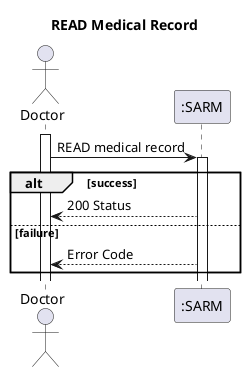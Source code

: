 @startuml

title "READ Medical Record"

actor Doctor as doc

participant ":SARM"  as sys

activate doc

doc -> sys : READ medical record

activate sys

alt success

sys --> doc : 200 Status

else failure

sys --> doc : Error Code

end




@enduml